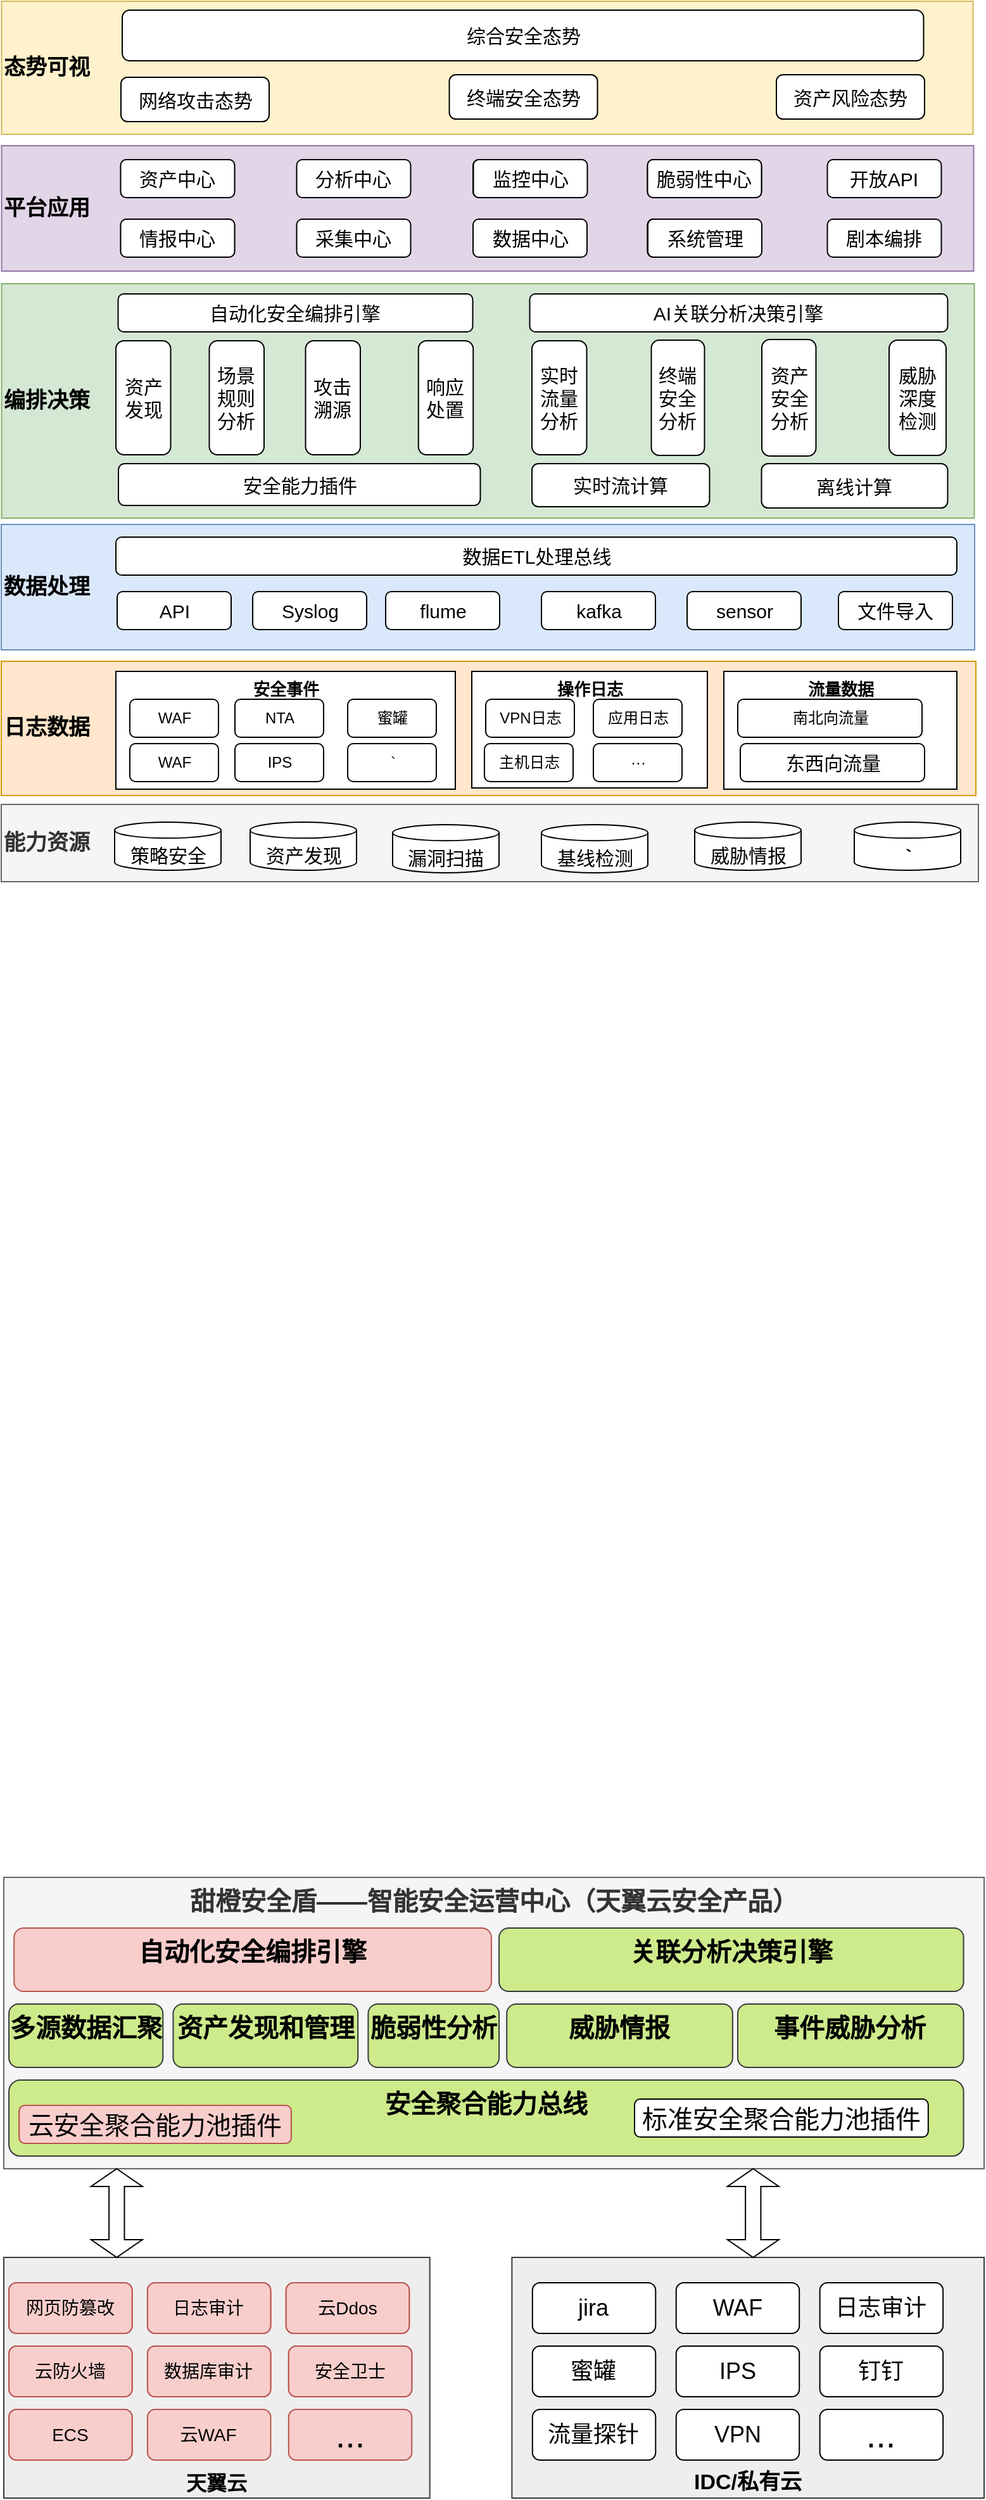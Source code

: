 <mxfile version="14.4.3" type="github">
  <diagram id="Q0dinJjuY7_bGVkL981h" name="Page-1">
    <mxGraphModel dx="1673" dy="896" grid="0" gridSize="10" guides="1" tooltips="1" connect="1" arrows="1" fold="1" page="1" pageScale="1" pageWidth="827" pageHeight="1169" math="0" shadow="0">
      <root>
        <mxCell id="0" />
        <mxCell id="1" parent="0" />
        <mxCell id="mDeV0m1zQuy4_qUxx2Un-1" value="日志数据" style="rounded=0;whiteSpace=wrap;html=1;align=left;fontStyle=1;fontSize=17;fillColor=#ffe6cc;strokeColor=#d79b00;" vertex="1" parent="1">
          <mxGeometry x="14" y="533" width="769.5" height="106" as="geometry" />
        </mxCell>
        <mxCell id="mDeV0m1zQuy4_qUxx2Un-2" value="数据处理" style="rounded=0;whiteSpace=wrap;html=1;align=left;fontStyle=1;fontSize=17;fillColor=#dae8fc;strokeColor=#6c8ebf;" vertex="1" parent="1">
          <mxGeometry x="14" y="425" width="768.5" height="99" as="geometry" />
        </mxCell>
        <mxCell id="mDeV0m1zQuy4_qUxx2Un-3" value="编排决策" style="rounded=0;whiteSpace=wrap;html=1;align=left;fontStyle=1;fontSize=17;fillColor=#d5e8d4;strokeColor=#82b366;" vertex="1" parent="1">
          <mxGeometry x="14.25" y="235" width="768" height="185" as="geometry" />
        </mxCell>
        <mxCell id="mDeV0m1zQuy4_qUxx2Un-4" value="平台应用" style="rounded=0;whiteSpace=wrap;html=1;align=left;fontStyle=1;fontSize=17;fillColor=#e1d5e7;strokeColor=#9673a6;" vertex="1" parent="1">
          <mxGeometry x="14.25" y="126" width="767.5" height="99" as="geometry" />
        </mxCell>
        <mxCell id="mDeV0m1zQuy4_qUxx2Un-5" value="态势可视" style="rounded=0;whiteSpace=wrap;html=1;align=left;fontSize=17;fontStyle=1;fillColor=#fff2cc;strokeColor=#d6b656;" vertex="1" parent="1">
          <mxGeometry x="14.25" y="12" width="767" height="105" as="geometry" />
        </mxCell>
        <mxCell id="mDeV0m1zQuy4_qUxx2Un-6" value="安全事件" style="rounded=0;whiteSpace=wrap;html=1;verticalAlign=top;fontStyle=1;fontSize=13;" vertex="1" parent="1">
          <mxGeometry x="104.5" y="541" width="268" height="93" as="geometry" />
        </mxCell>
        <mxCell id="mDeV0m1zQuy4_qUxx2Un-7" value="API" style="rounded=1;whiteSpace=wrap;html=1;align=center;fillColor=#ffffff;strokeColor=#000000;fontSize=15;fontColor=#000000;fontStyle=0;" vertex="1" parent="1">
          <mxGeometry x="105.5" y="478" width="90" height="30" as="geometry" />
        </mxCell>
        <mxCell id="mDeV0m1zQuy4_qUxx2Un-8" value="Syslog" style="rounded=1;whiteSpace=wrap;html=1;align=center;fontSize=15;" vertex="1" parent="1">
          <mxGeometry x="212.5" y="478" width="90" height="30" as="geometry" />
        </mxCell>
        <mxCell id="mDeV0m1zQuy4_qUxx2Un-9" value="flume" style="rounded=1;whiteSpace=wrap;html=1;align=center;fontSize=15;" vertex="1" parent="1">
          <mxGeometry x="317.5" y="478" width="90" height="30" as="geometry" />
        </mxCell>
        <mxCell id="mDeV0m1zQuy4_qUxx2Un-10" value="kafka" style="rounded=1;whiteSpace=wrap;html=1;align=center;fontSize=15;" vertex="1" parent="1">
          <mxGeometry x="440.5" y="478" width="90" height="30" as="geometry" />
        </mxCell>
        <mxCell id="mDeV0m1zQuy4_qUxx2Un-11" value="sensor" style="rounded=1;whiteSpace=wrap;html=1;align=center;fillColor=#ffffff;strokeColor=#000000;fontSize=15;fontColor=#000000;fontStyle=0;" vertex="1" parent="1">
          <mxGeometry x="555.5" y="478" width="90" height="30" as="geometry" />
        </mxCell>
        <mxCell id="mDeV0m1zQuy4_qUxx2Un-12" value="文件导入" style="rounded=1;whiteSpace=wrap;html=1;align=center;fontSize=15;" vertex="1" parent="1">
          <mxGeometry x="675" y="478" width="90" height="30" as="geometry" />
        </mxCell>
        <mxCell id="mDeV0m1zQuy4_qUxx2Un-13" value="能力资源" style="rounded=0;whiteSpace=wrap;html=1;align=left;fontStyle=1;fontSize=17;fillColor=#f5f5f5;strokeColor=#666666;fontColor=#333333;" vertex="1" parent="1">
          <mxGeometry x="14" y="646" width="771.5" height="61" as="geometry" />
        </mxCell>
        <mxCell id="mDeV0m1zQuy4_qUxx2Un-14" value="" style="group;" vertex="1" connectable="0" parent="1">
          <mxGeometry x="16" y="1493" width="774" height="490" as="geometry" />
        </mxCell>
        <mxCell id="mDeV0m1zQuy4_qUxx2Un-15" value="天翼云" style="rounded=0;whiteSpace=wrap;html=1;fillColor=#eeeeee;strokeColor=#36393d;verticalAlign=bottom;fontStyle=1;fontSize=16;" vertex="1" parent="mDeV0m1zQuy4_qUxx2Un-14">
          <mxGeometry y="300" width="336.346" height="190" as="geometry" />
        </mxCell>
        <mxCell id="mDeV0m1zQuy4_qUxx2Un-16" value="IDC/私有云" style="rounded=0;whiteSpace=wrap;html=1;verticalAlign=bottom;fillColor=#eeeeee;strokeColor=#36393d;fontStyle=1;fontSize=17;" vertex="1" parent="mDeV0m1zQuy4_qUxx2Un-14">
          <mxGeometry x="401.183" y="300" width="372.817" height="190" as="geometry" />
        </mxCell>
        <mxCell id="mDeV0m1zQuy4_qUxx2Un-17" value="ECS" style="rounded=1;whiteSpace=wrap;html=1;fontSize=14;fillColor=#f8cecc;strokeColor=#b85450;" vertex="1" parent="mDeV0m1zQuy4_qUxx2Un-14">
          <mxGeometry x="4.052" y="420" width="97.257" height="40" as="geometry" />
        </mxCell>
        <mxCell id="mDeV0m1zQuy4_qUxx2Un-18" value="云WAF" style="rounded=1;whiteSpace=wrap;html=1;fontSize=14;fillColor=#f8cecc;strokeColor=#b85450;" vertex="1" parent="mDeV0m1zQuy4_qUxx2Un-14">
          <mxGeometry x="113.466" y="420" width="97.257" height="40" as="geometry" />
        </mxCell>
        <mxCell id="mDeV0m1zQuy4_qUxx2Un-19" value="..." style="rounded=1;whiteSpace=wrap;html=1;fontSize=28;fillColor=#f8cecc;strokeColor=#b85450;" vertex="1" parent="mDeV0m1zQuy4_qUxx2Un-14">
          <mxGeometry x="224.906" y="420" width="97.257" height="40" as="geometry" />
        </mxCell>
        <mxCell id="mDeV0m1zQuy4_qUxx2Un-20" value="云防火墙" style="rounded=1;whiteSpace=wrap;html=1;fontSize=14;fillColor=#f8cecc;strokeColor=#b85450;" vertex="1" parent="mDeV0m1zQuy4_qUxx2Un-14">
          <mxGeometry x="4.052" y="370" width="97.257" height="40" as="geometry" />
        </mxCell>
        <mxCell id="mDeV0m1zQuy4_qUxx2Un-21" value="数据库审计" style="rounded=1;whiteSpace=wrap;html=1;fontSize=14;fillColor=#f8cecc;strokeColor=#b85450;" vertex="1" parent="mDeV0m1zQuy4_qUxx2Un-14">
          <mxGeometry x="113.466" y="370" width="97.257" height="40" as="geometry" />
        </mxCell>
        <mxCell id="mDeV0m1zQuy4_qUxx2Un-22" value="安全卫士" style="rounded=1;whiteSpace=wrap;html=1;fontSize=14;fillColor=#f8cecc;strokeColor=#b85450;" vertex="1" parent="mDeV0m1zQuy4_qUxx2Un-14">
          <mxGeometry x="224.906" y="370" width="97.257" height="40" as="geometry" />
        </mxCell>
        <mxCell id="mDeV0m1zQuy4_qUxx2Un-23" value="网页防篡改" style="rounded=1;whiteSpace=wrap;html=1;fontSize=14;fillColor=#f8cecc;strokeColor=#b85450;" vertex="1" parent="mDeV0m1zQuy4_qUxx2Un-14">
          <mxGeometry x="4.052" y="320" width="97.257" height="40" as="geometry" />
        </mxCell>
        <mxCell id="mDeV0m1zQuy4_qUxx2Un-24" value="日志审计" style="rounded=1;whiteSpace=wrap;html=1;fontSize=14;fillColor=#f8cecc;strokeColor=#b85450;" vertex="1" parent="mDeV0m1zQuy4_qUxx2Un-14">
          <mxGeometry x="113.466" y="320" width="97.257" height="40" as="geometry" />
        </mxCell>
        <mxCell id="mDeV0m1zQuy4_qUxx2Un-25" value="云Ddos" style="rounded=1;whiteSpace=wrap;html=1;fontSize=14;fillColor=#f8cecc;strokeColor=#b85450;" vertex="1" parent="mDeV0m1zQuy4_qUxx2Un-14">
          <mxGeometry x="222.88" y="320" width="97.257" height="40" as="geometry" />
        </mxCell>
        <mxCell id="mDeV0m1zQuy4_qUxx2Un-26" value="jira" style="rounded=1;whiteSpace=wrap;html=1;shadow=0;fontSize=18;" vertex="1" parent="mDeV0m1zQuy4_qUxx2Un-14">
          <mxGeometry x="417.393" y="320" width="97.257" height="40" as="geometry" />
        </mxCell>
        <mxCell id="mDeV0m1zQuy4_qUxx2Un-27" value="蜜罐" style="rounded=1;whiteSpace=wrap;html=1;shadow=0;fontSize=18;" vertex="1" parent="mDeV0m1zQuy4_qUxx2Un-14">
          <mxGeometry x="417.393" y="370" width="97.257" height="40" as="geometry" />
        </mxCell>
        <mxCell id="mDeV0m1zQuy4_qUxx2Un-28" value="WAF" style="rounded=1;whiteSpace=wrap;html=1;shadow=0;fontSize=18;" vertex="1" parent="mDeV0m1zQuy4_qUxx2Un-14">
          <mxGeometry x="530.859" y="320" width="97.257" height="40" as="geometry" />
        </mxCell>
        <mxCell id="mDeV0m1zQuy4_qUxx2Un-29" value="IPS" style="rounded=1;whiteSpace=wrap;html=1;shadow=0;fontSize=18;" vertex="1" parent="mDeV0m1zQuy4_qUxx2Un-14">
          <mxGeometry x="530.859" y="370" width="97.257" height="40" as="geometry" />
        </mxCell>
        <mxCell id="mDeV0m1zQuy4_qUxx2Un-30" value="日志审计" style="rounded=1;whiteSpace=wrap;html=1;shadow=0;fontSize=18;" vertex="1" parent="mDeV0m1zQuy4_qUxx2Un-14">
          <mxGeometry x="644.325" y="320" width="97.257" height="40" as="geometry" />
        </mxCell>
        <mxCell id="mDeV0m1zQuy4_qUxx2Un-31" value="钉钉" style="rounded=1;whiteSpace=wrap;html=1;shadow=0;fontSize=18;" vertex="1" parent="mDeV0m1zQuy4_qUxx2Un-14">
          <mxGeometry x="644.325" y="370" width="97.257" height="40" as="geometry" />
        </mxCell>
        <mxCell id="mDeV0m1zQuy4_qUxx2Un-32" value="甜橙安全盾——智能安全运营中心（天翼云安全产品）" style="rounded=0;whiteSpace=wrap;html=1;fontSize=20;verticalAlign=top;fillColor=#f5f5f5;strokeColor=#666666;fontColor=#333333;fontStyle=1;" vertex="1" parent="mDeV0m1zQuy4_qUxx2Un-14">
          <mxGeometry width="774" height="230" as="geometry" />
        </mxCell>
        <mxCell id="mDeV0m1zQuy4_qUxx2Un-33" value="" style="shape=doubleArrow;direction=south;whiteSpace=wrap;html=1;fontSize=17;" vertex="1" parent="mDeV0m1zQuy4_qUxx2Un-14">
          <mxGeometry x="68.89" y="230" width="40.524" height="70" as="geometry" />
        </mxCell>
        <mxCell id="mDeV0m1zQuy4_qUxx2Un-34" value="" style="shape=doubleArrow;direction=south;whiteSpace=wrap;html=1;fontSize=17;" vertex="1" parent="mDeV0m1zQuy4_qUxx2Un-14">
          <mxGeometry x="571.382" y="230" width="40.524" height="70" as="geometry" />
        </mxCell>
        <mxCell id="mDeV0m1zQuy4_qUxx2Un-35" value="安全聚合能力总线" style="rounded=1;whiteSpace=wrap;html=1;fontSize=20;fillColor=#cdeb8b;strokeColor=#36393d;verticalAlign=top;fontStyle=1;" vertex="1" parent="mDeV0m1zQuy4_qUxx2Un-14">
          <mxGeometry x="4.052" y="160" width="753.738" height="60" as="geometry" />
        </mxCell>
        <mxCell id="mDeV0m1zQuy4_qUxx2Un-36" value="云安全聚合能力池插件" style="rounded=1;whiteSpace=wrap;html=1;shadow=0;strokeColor=#b85450;fillColor=#f8cecc;fontSize=20;" vertex="1" parent="mDeV0m1zQuy4_qUxx2Un-14">
          <mxGeometry x="12.157" y="180" width="214.775" height="30" as="geometry" />
        </mxCell>
        <mxCell id="mDeV0m1zQuy4_qUxx2Un-37" value="标准安全聚合能力池插件" style="rounded=1;whiteSpace=wrap;html=1;shadow=0;strokeColor=#000000;fillColor=#ffffff;fontSize=20;" vertex="1" parent="mDeV0m1zQuy4_qUxx2Un-14">
          <mxGeometry x="498" y="175" width="231.89" height="30" as="geometry" />
        </mxCell>
        <mxCell id="mDeV0m1zQuy4_qUxx2Un-38" value="多源数据汇聚" style="rounded=1;whiteSpace=wrap;html=1;fontSize=20;fillColor=#cdeb8b;strokeColor=#36393d;verticalAlign=top;fontStyle=1;" vertex="1" parent="mDeV0m1zQuy4_qUxx2Un-14">
          <mxGeometry x="4.052" y="100" width="121.571" height="50" as="geometry" />
        </mxCell>
        <mxCell id="mDeV0m1zQuy4_qUxx2Un-39" value="资产发现和管理" style="rounded=1;whiteSpace=wrap;html=1;fontSize=20;fillColor=#cdeb8b;strokeColor=#36393d;verticalAlign=top;fontStyle=1;" vertex="1" parent="mDeV0m1zQuy4_qUxx2Un-14">
          <mxGeometry x="133.728" y="100" width="145.885" height="50" as="geometry" />
        </mxCell>
        <mxCell id="mDeV0m1zQuy4_qUxx2Un-40" value="脆弱性分析" style="rounded=1;whiteSpace=wrap;html=1;fontSize=20;fillColor=#cdeb8b;strokeColor=#36393d;verticalAlign=top;fontStyle=1;" vertex="1" parent="mDeV0m1zQuy4_qUxx2Un-14">
          <mxGeometry x="287.717" y="100" width="103.335" height="50" as="geometry" />
        </mxCell>
        <mxCell id="mDeV0m1zQuy4_qUxx2Un-41" value="自动化安全编排引擎" style="rounded=1;whiteSpace=wrap;html=1;fontSize=20;fillColor=#f8cecc;strokeColor=#b85450;verticalAlign=top;fontStyle=1;" vertex="1" parent="mDeV0m1zQuy4_qUxx2Un-14">
          <mxGeometry x="8.105" y="40" width="376.869" height="50" as="geometry" />
        </mxCell>
        <mxCell id="mDeV0m1zQuy4_qUxx2Un-42" value="威胁情报" style="rounded=1;whiteSpace=wrap;html=1;fontSize=20;fillColor=#cdeb8b;strokeColor=#36393d;verticalAlign=top;fontStyle=1;" vertex="1" parent="mDeV0m1zQuy4_qUxx2Un-14">
          <mxGeometry x="397.131" y="100" width="178.304" height="50" as="geometry" />
        </mxCell>
        <mxCell id="mDeV0m1zQuy4_qUxx2Un-43" value="事件威胁分析" style="rounded=1;whiteSpace=wrap;html=1;fontSize=20;fillColor=#cdeb8b;strokeColor=#36393d;verticalAlign=top;fontStyle=1;" vertex="1" parent="mDeV0m1zQuy4_qUxx2Un-14">
          <mxGeometry x="579.487" y="100" width="178.304" height="50" as="geometry" />
        </mxCell>
        <mxCell id="mDeV0m1zQuy4_qUxx2Un-44" value="流量探针" style="rounded=1;whiteSpace=wrap;html=1;shadow=0;fontSize=18;" vertex="1" parent="mDeV0m1zQuy4_qUxx2Un-14">
          <mxGeometry x="417.393" y="420" width="97.257" height="40" as="geometry" />
        </mxCell>
        <mxCell id="mDeV0m1zQuy4_qUxx2Un-45" value="VPN" style="rounded=1;whiteSpace=wrap;html=1;shadow=0;fontSize=18;" vertex="1" parent="mDeV0m1zQuy4_qUxx2Un-14">
          <mxGeometry x="530.859" y="420" width="97.257" height="40" as="geometry" />
        </mxCell>
        <mxCell id="mDeV0m1zQuy4_qUxx2Un-46" value="&lt;span style=&quot;font-size: 28px&quot;&gt;...&lt;/span&gt;" style="rounded=1;whiteSpace=wrap;html=1;shadow=0;fontSize=18;" vertex="1" parent="mDeV0m1zQuy4_qUxx2Un-14">
          <mxGeometry x="644.325" y="420" width="97.257" height="40" as="geometry" />
        </mxCell>
        <mxCell id="mDeV0m1zQuy4_qUxx2Un-47" value="关联分析决策引擎" style="rounded=1;whiteSpace=wrap;html=1;fontSize=20;fillColor=#cdeb8b;strokeColor=#36393d;verticalAlign=top;fontStyle=1;" vertex="1" parent="mDeV0m1zQuy4_qUxx2Un-14">
          <mxGeometry x="391.052" y="40" width="366.738" height="50" as="geometry" />
        </mxCell>
        <mxCell id="mDeV0m1zQuy4_qUxx2Un-48" value="云安全聚合能力池插件" style="rounded=1;whiteSpace=wrap;html=1;shadow=0;strokeColor=#b85450;fillColor=#f8cecc;fontSize=20;" vertex="1" parent="mDeV0m1zQuy4_qUxx2Un-14">
          <mxGeometry x="12.157" y="180" width="214.775" height="30" as="geometry" />
        </mxCell>
        <mxCell id="mDeV0m1zQuy4_qUxx2Un-49" value="网页防篡改" style="rounded=1;whiteSpace=wrap;html=1;fontSize=14;fillColor=#f8cecc;strokeColor=#b85450;" vertex="1" parent="mDeV0m1zQuy4_qUxx2Un-14">
          <mxGeometry x="4.052" y="320" width="97.257" height="40" as="geometry" />
        </mxCell>
        <mxCell id="mDeV0m1zQuy4_qUxx2Un-50" value="日志审计" style="rounded=1;whiteSpace=wrap;html=1;fontSize=14;fillColor=#f8cecc;strokeColor=#b85450;" vertex="1" parent="mDeV0m1zQuy4_qUxx2Un-14">
          <mxGeometry x="113.466" y="320" width="97.257" height="40" as="geometry" />
        </mxCell>
        <mxCell id="mDeV0m1zQuy4_qUxx2Un-51" value="云Ddos" style="rounded=1;whiteSpace=wrap;html=1;fontSize=14;fillColor=#f8cecc;strokeColor=#b85450;" vertex="1" parent="mDeV0m1zQuy4_qUxx2Un-14">
          <mxGeometry x="222.88" y="320" width="97.257" height="40" as="geometry" />
        </mxCell>
        <mxCell id="mDeV0m1zQuy4_qUxx2Un-52" value="云防火墙" style="rounded=1;whiteSpace=wrap;html=1;fontSize=14;fillColor=#f8cecc;strokeColor=#b85450;" vertex="1" parent="mDeV0m1zQuy4_qUxx2Un-14">
          <mxGeometry x="4.052" y="370" width="97.257" height="40" as="geometry" />
        </mxCell>
        <mxCell id="mDeV0m1zQuy4_qUxx2Un-53" value="数据库审计" style="rounded=1;whiteSpace=wrap;html=1;fontSize=14;fillColor=#f8cecc;strokeColor=#b85450;" vertex="1" parent="mDeV0m1zQuy4_qUxx2Un-14">
          <mxGeometry x="113.466" y="370" width="97.257" height="40" as="geometry" />
        </mxCell>
        <mxCell id="mDeV0m1zQuy4_qUxx2Un-54" value="安全卫士" style="rounded=1;whiteSpace=wrap;html=1;fontSize=14;fillColor=#f8cecc;strokeColor=#b85450;" vertex="1" parent="mDeV0m1zQuy4_qUxx2Un-14">
          <mxGeometry x="224.906" y="370" width="97.257" height="40" as="geometry" />
        </mxCell>
        <mxCell id="mDeV0m1zQuy4_qUxx2Un-55" value="ECS" style="rounded=1;whiteSpace=wrap;html=1;fontSize=14;fillColor=#f8cecc;strokeColor=#b85450;" vertex="1" parent="mDeV0m1zQuy4_qUxx2Un-14">
          <mxGeometry x="4.052" y="420" width="97.257" height="40" as="geometry" />
        </mxCell>
        <mxCell id="mDeV0m1zQuy4_qUxx2Un-56" value="策略安全" style="strokeWidth=1;html=1;shape=mxgraph.flowchart.database;whiteSpace=wrap;fontSize=15;verticalAlign=bottom;" vertex="1" parent="1">
          <mxGeometry x="103.5" y="660" width="84" height="38" as="geometry" />
        </mxCell>
        <mxCell id="mDeV0m1zQuy4_qUxx2Un-57" value="资产发现" style="strokeWidth=1;html=1;shape=mxgraph.flowchart.database;whiteSpace=wrap;fontSize=15;verticalAlign=bottom;" vertex="1" parent="1">
          <mxGeometry x="210.5" y="660" width="84" height="38" as="geometry" />
        </mxCell>
        <mxCell id="mDeV0m1zQuy4_qUxx2Un-58" value="漏洞扫描" style="strokeWidth=1;html=1;shape=mxgraph.flowchart.database;whiteSpace=wrap;fontSize=15;verticalAlign=bottom;" vertex="1" parent="1">
          <mxGeometry x="323" y="662" width="84" height="38" as="geometry" />
        </mxCell>
        <mxCell id="mDeV0m1zQuy4_qUxx2Un-59" value="基线检测" style="strokeWidth=1;html=1;shape=mxgraph.flowchart.database;whiteSpace=wrap;fontSize=15;verticalAlign=bottom;" vertex="1" parent="1">
          <mxGeometry x="440.5" y="662" width="84" height="38" as="geometry" />
        </mxCell>
        <mxCell id="mDeV0m1zQuy4_qUxx2Un-60" value="威胁情报" style="strokeWidth=1;html=1;shape=mxgraph.flowchart.database;whiteSpace=wrap;fontSize=15;verticalAlign=bottom;" vertex="1" parent="1">
          <mxGeometry x="561.5" y="660" width="84" height="38" as="geometry" />
        </mxCell>
        <mxCell id="mDeV0m1zQuy4_qUxx2Un-61" value="&lt;b&gt;```&lt;/b&gt;" style="strokeWidth=1;html=1;shape=mxgraph.flowchart.database;whiteSpace=wrap;fontSize=15;verticalAlign=bottom;" vertex="1" parent="1">
          <mxGeometry x="687.5" y="660" width="84" height="38" as="geometry" />
        </mxCell>
        <mxCell id="mDeV0m1zQuy4_qUxx2Un-62" value="安全能力插件" style="rounded=1;whiteSpace=wrap;html=1;align=center;fontSize=15;fontStyle=0;fillColor=#ffffff;strokeColor=#000000;fontColor=#000000;" vertex="1" parent="1">
          <mxGeometry x="106.5" y="377" width="285.75" height="33" as="geometry" />
        </mxCell>
        <mxCell id="mDeV0m1zQuy4_qUxx2Un-63" value="操作日志" style="rounded=0;whiteSpace=wrap;html=1;verticalAlign=top;fontStyle=1;fontSize=13;" vertex="1" parent="1">
          <mxGeometry x="385.5" y="541" width="186" height="92" as="geometry" />
        </mxCell>
        <mxCell id="mDeV0m1zQuy4_qUxx2Un-64" value="流量数据" style="rounded=0;whiteSpace=wrap;html=1;verticalAlign=top;fontStyle=1;fontSize=13;" vertex="1" parent="1">
          <mxGeometry x="584.5" y="541" width="184" height="93" as="geometry" />
        </mxCell>
        <mxCell id="mDeV0m1zQuy4_qUxx2Un-65" value="WAF" style="rounded=1;whiteSpace=wrap;html=1;" vertex="1" parent="1">
          <mxGeometry x="115.5" y="598" width="70" height="30" as="geometry" />
        </mxCell>
        <mxCell id="mDeV0m1zQuy4_qUxx2Un-66" value="IPS" style="rounded=1;whiteSpace=wrap;html=1;" vertex="1" parent="1">
          <mxGeometry x="198.5" y="598" width="70" height="30" as="geometry" />
        </mxCell>
        <mxCell id="mDeV0m1zQuy4_qUxx2Un-67" value="```" style="rounded=1;whiteSpace=wrap;html=1;" vertex="1" parent="1">
          <mxGeometry x="287.5" y="598" width="70" height="30" as="geometry" />
        </mxCell>
        <mxCell id="mDeV0m1zQuy4_qUxx2Un-68" value="WAF" style="rounded=1;whiteSpace=wrap;html=1;" vertex="1" parent="1">
          <mxGeometry x="115.5" y="563" width="70" height="30" as="geometry" />
        </mxCell>
        <mxCell id="mDeV0m1zQuy4_qUxx2Un-69" value="NTA" style="rounded=1;whiteSpace=wrap;html=1;" vertex="1" parent="1">
          <mxGeometry x="198.5" y="563" width="70" height="30" as="geometry" />
        </mxCell>
        <mxCell id="mDeV0m1zQuy4_qUxx2Un-70" value="蜜罐" style="rounded=1;whiteSpace=wrap;html=1;" vertex="1" parent="1">
          <mxGeometry x="287.5" y="563" width="70" height="30" as="geometry" />
        </mxCell>
        <mxCell id="mDeV0m1zQuy4_qUxx2Un-71" value="VPN日志" style="rounded=1;whiteSpace=wrap;html=1;" vertex="1" parent="1">
          <mxGeometry x="396.5" y="563" width="70" height="30" as="geometry" />
        </mxCell>
        <mxCell id="mDeV0m1zQuy4_qUxx2Un-72" value="主机日志" style="rounded=1;whiteSpace=wrap;html=1;" vertex="1" parent="1">
          <mxGeometry x="395.5" y="598" width="70" height="30" as="geometry" />
        </mxCell>
        <mxCell id="mDeV0m1zQuy4_qUxx2Un-73" value="应用日志" style="rounded=1;whiteSpace=wrap;html=1;" vertex="1" parent="1">
          <mxGeometry x="481.5" y="563" width="70" height="30" as="geometry" />
        </mxCell>
        <mxCell id="mDeV0m1zQuy4_qUxx2Un-74" value="···" style="rounded=1;whiteSpace=wrap;html=1;" vertex="1" parent="1">
          <mxGeometry x="481.5" y="598" width="70" height="30" as="geometry" />
        </mxCell>
        <mxCell id="mDeV0m1zQuy4_qUxx2Un-75" value="南北向流量" style="rounded=1;whiteSpace=wrap;html=1;" vertex="1" parent="1">
          <mxGeometry x="595.5" y="563" width="145.5" height="30" as="geometry" />
        </mxCell>
        <mxCell id="mDeV0m1zQuy4_qUxx2Un-76" value="东西向流量" style="rounded=1;whiteSpace=wrap;html=1;fillColor=#ffffff;strokeColor=#000000;fontColor=#000000;fontSize=15;fontStyle=0;" vertex="1" parent="1">
          <mxGeometry x="597.5" y="598" width="145.5" height="30" as="geometry" />
        </mxCell>
        <mxCell id="mDeV0m1zQuy4_qUxx2Un-77" value="数据ETL处理总线" style="rounded=1;whiteSpace=wrap;html=1;align=center;fillColor=#ffffff;strokeColor=#000000;fontSize=15;fontColor=#000000;fontStyle=0;" vertex="1" parent="1">
          <mxGeometry x="104.5" y="435" width="664" height="30" as="geometry" />
        </mxCell>
        <mxCell id="mDeV0m1zQuy4_qUxx2Un-78" value="自动化安全编排引擎" style="rounded=1;whiteSpace=wrap;html=1;align=center;fillColor=#ffffff;strokeColor=#000000;fontSize=15;fontColor=#000000;fontStyle=0;" vertex="1" parent="1">
          <mxGeometry x="106.25" y="243" width="280" height="30" as="geometry" />
        </mxCell>
        <mxCell id="mDeV0m1zQuy4_qUxx2Un-79" value="AI关联分析决策引擎" style="rounded=1;whiteSpace=wrap;html=1;align=center;fillColor=#ffffff;strokeColor=#000000;fontSize=15;fontColor=#000000;fontStyle=0;" vertex="1" parent="1">
          <mxGeometry x="431.25" y="243" width="330" height="30" as="geometry" />
        </mxCell>
        <mxCell id="mDeV0m1zQuy4_qUxx2Un-80" value="实时流量分析" style="rounded=1;whiteSpace=wrap;html=1;fontSize=15;fillColor=#ffffff;strokeColor=#000000;fontColor=#000000;fontStyle=0;" vertex="1" parent="1">
          <mxGeometry x="433" y="280" width="43.25" height="90" as="geometry" />
        </mxCell>
        <mxCell id="mDeV0m1zQuy4_qUxx2Un-81" value="终端安全分析" style="rounded=1;whiteSpace=wrap;html=1;fontSize=15;fillColor=#ffffff;strokeColor=#000000;fontColor=#000000;fontStyle=0;" vertex="1" parent="1">
          <mxGeometry x="527.25" y="279.5" width="42" height="91" as="geometry" />
        </mxCell>
        <mxCell id="mDeV0m1zQuy4_qUxx2Un-82" value="威胁深度检测" style="rounded=1;whiteSpace=wrap;html=1;fontSize=15;fillColor=#ffffff;strokeColor=#000000;fontColor=#000000;fontStyle=0;" vertex="1" parent="1">
          <mxGeometry x="715" y="279.5" width="45" height="91" as="geometry" />
        </mxCell>
        <mxCell id="mDeV0m1zQuy4_qUxx2Un-83" value="资产安全分析" style="rounded=1;whiteSpace=wrap;html=1;fontSize=15;fillColor=#ffffff;strokeColor=#000000;fontColor=#000000;fontStyle=0;" vertex="1" parent="1">
          <mxGeometry x="614.5" y="279" width="42.75" height="92" as="geometry" />
        </mxCell>
        <mxCell id="mDeV0m1zQuy4_qUxx2Un-84" value="实时流计算" style="rounded=1;whiteSpace=wrap;html=1;fontSize=15;fillColor=#ffffff;strokeColor=#000000;fontColor=#000000;fontStyle=0;" vertex="1" parent="1">
          <mxGeometry x="433" y="377" width="140.25" height="34" as="geometry" />
        </mxCell>
        <mxCell id="mDeV0m1zQuy4_qUxx2Un-85" value="离线计算" style="rounded=1;whiteSpace=wrap;html=1;fontSize=15;fillColor=#ffffff;strokeColor=#000000;fontColor=#000000;fontStyle=0;" vertex="1" parent="1">
          <mxGeometry x="614.25" y="377" width="147" height="35" as="geometry" />
        </mxCell>
        <mxCell id="mDeV0m1zQuy4_qUxx2Un-86" value="资产发现" style="rounded=1;whiteSpace=wrap;html=1;fontSize=15;fillColor=#ffffff;strokeColor=#000000;fontColor=#000000;fontStyle=0;" vertex="1" parent="1">
          <mxGeometry x="104.5" y="280" width="43.25" height="90" as="geometry" />
        </mxCell>
        <mxCell id="mDeV0m1zQuy4_qUxx2Un-87" value="场景规则分析" style="rounded=1;whiteSpace=wrap;html=1;fontSize=15;fillColor=#ffffff;strokeColor=#000000;fontColor=#000000;fontStyle=0;" vertex="1" parent="1">
          <mxGeometry x="178.25" y="280" width="43.25" height="90" as="geometry" />
        </mxCell>
        <mxCell id="mDeV0m1zQuy4_qUxx2Un-88" value="攻击溯源" style="rounded=1;whiteSpace=wrap;html=1;fontSize=15;fillColor=#ffffff;strokeColor=#000000;fontColor=#000000;fontStyle=0;" vertex="1" parent="1">
          <mxGeometry x="254.25" y="280" width="43.25" height="90" as="geometry" />
        </mxCell>
        <mxCell id="mDeV0m1zQuy4_qUxx2Un-89" value="响应处置" style="rounded=1;whiteSpace=wrap;html=1;fontSize=15;fillColor=#ffffff;strokeColor=#000000;fontColor=#000000;fontStyle=0;" vertex="1" parent="1">
          <mxGeometry x="343.37" y="280" width="43.25" height="90" as="geometry" />
        </mxCell>
        <mxCell id="mDeV0m1zQuy4_qUxx2Un-90" value="综合安全态势" style="rounded=1;whiteSpace=wrap;html=1;fontSize=15;fontStyle=0;" vertex="1" parent="1">
          <mxGeometry x="109.5" y="19" width="632.75" height="40" as="geometry" />
        </mxCell>
        <mxCell id="mDeV0m1zQuy4_qUxx2Un-91" value="网络攻击态势" style="rounded=1;whiteSpace=wrap;html=1;fontSize=15;fontStyle=0;" vertex="1" parent="1">
          <mxGeometry x="108.5" y="72" width="117" height="35" as="geometry" />
        </mxCell>
        <mxCell id="mDeV0m1zQuy4_qUxx2Un-92" value="终端安全态势" style="rounded=1;whiteSpace=wrap;html=1;strokeWidth=1;fontSize=15;" vertex="1" parent="1">
          <mxGeometry x="367.75" y="70" width="117" height="35" as="geometry" />
        </mxCell>
        <mxCell id="mDeV0m1zQuy4_qUxx2Un-93" value="资产风险态势" style="rounded=1;whiteSpace=wrap;html=1;fontSize=15;fontStyle=0;" vertex="1" parent="1">
          <mxGeometry x="626" y="70" width="117" height="35" as="geometry" />
        </mxCell>
        <mxCell id="mDeV0m1zQuy4_qUxx2Un-94" value="资产中心" style="rounded=1;whiteSpace=wrap;html=1;align=center;fillColor=#dae8fc;strokeColor=#6c8ebf;fontSize=15;" vertex="1" parent="1">
          <mxGeometry x="108.25" y="137" width="90" height="30" as="geometry" />
        </mxCell>
        <mxCell id="mDeV0m1zQuy4_qUxx2Un-95" value="情报中心" style="rounded=1;whiteSpace=wrap;html=1;align=center;fillColor=#f8cecc;strokeColor=#b85450;fontSize=15;" vertex="1" parent="1">
          <mxGeometry x="108.25" y="184" width="90" height="30" as="geometry" />
        </mxCell>
        <mxCell id="mDeV0m1zQuy4_qUxx2Un-96" value="分析中心" style="rounded=1;whiteSpace=wrap;html=1;align=center;fillColor=#ffffff;strokeColor=#000000;fontSize=15;fontColor=#000000;fontStyle=0;" vertex="1" parent="1">
          <mxGeometry x="247.25" y="137" width="90" height="30" as="geometry" />
        </mxCell>
        <mxCell id="mDeV0m1zQuy4_qUxx2Un-97" value="采集中心" style="rounded=1;whiteSpace=wrap;html=1;align=center;fontSize=15;" vertex="1" parent="1">
          <mxGeometry x="247.25" y="184" width="90" height="30" as="geometry" />
        </mxCell>
        <mxCell id="mDeV0m1zQuy4_qUxx2Un-98" value="监控中心" style="rounded=1;whiteSpace=wrap;html=1;align=center;fontSize=15;" vertex="1" parent="1">
          <mxGeometry x="386.5" y="137" width="90" height="30" as="geometry" />
        </mxCell>
        <mxCell id="mDeV0m1zQuy4_qUxx2Un-99" value="数据中心" style="rounded=1;whiteSpace=wrap;html=1;align=center;fontSize=15;" vertex="1" parent="1">
          <mxGeometry x="386.5" y="184" width="90" height="30" as="geometry" />
        </mxCell>
        <mxCell id="mDeV0m1zQuy4_qUxx2Un-100" value="脆弱性中心" style="rounded=1;whiteSpace=wrap;html=1;align=center;fontSize=15;" vertex="1" parent="1">
          <mxGeometry x="524.25" y="137" width="90" height="30" as="geometry" />
        </mxCell>
        <mxCell id="mDeV0m1zQuy4_qUxx2Un-101" value="系统管理" style="rounded=1;whiteSpace=wrap;html=1;align=center;fontSize=15;" vertex="1" parent="1">
          <mxGeometry x="524.25" y="184" width="90" height="30" as="geometry" />
        </mxCell>
        <mxCell id="mDeV0m1zQuy4_qUxx2Un-102" value="开放API" style="rounded=1;whiteSpace=wrap;html=1;align=center;fillColor=#ffffff;strokeColor=#000000;fontSize=15;fontColor=#000000;fontStyle=0;" vertex="1" parent="1">
          <mxGeometry x="666.25" y="137" width="90" height="30" as="geometry" />
        </mxCell>
        <mxCell id="mDeV0m1zQuy4_qUxx2Un-103" value="剧本编排" style="rounded=1;whiteSpace=wrap;html=1;align=center;fillColor=#ffffff;strokeColor=#000000;fontSize=15;fontColor=#000000;fontStyle=0;" vertex="1" parent="1">
          <mxGeometry x="666.25" y="184" width="90" height="30" as="geometry" />
        </mxCell>
        <mxCell id="mDeV0m1zQuy4_qUxx2Un-104" value="脆弱性中心" style="rounded=1;whiteSpace=wrap;html=1;align=center;fillColor=#ffffff;strokeColor=#000000;fontSize=15;fontColor=#000000;fontStyle=0;" vertex="1" parent="1">
          <mxGeometry x="524.25" y="137" width="90" height="30" as="geometry" />
        </mxCell>
        <mxCell id="mDeV0m1zQuy4_qUxx2Un-105" value="系统管理" style="rounded=1;whiteSpace=wrap;html=1;align=center;fontSize=15;" vertex="1" parent="1">
          <mxGeometry x="524.25" y="184" width="90" height="30" as="geometry" />
        </mxCell>
        <mxCell id="mDeV0m1zQuy4_qUxx2Un-106" value="系统管理" style="rounded=1;whiteSpace=wrap;html=1;align=center;fillColor=#ffffff;strokeColor=#000000;fontSize=15;fontColor=#000000;fontStyle=0;" vertex="1" parent="1">
          <mxGeometry x="524.5" y="184" width="90" height="30" as="geometry" />
        </mxCell>
        <mxCell id="mDeV0m1zQuy4_qUxx2Un-107" value="监控中心" style="rounded=1;whiteSpace=wrap;html=1;align=center;fillColor=#ffffff;strokeColor=#000000;fontSize=15;fontColor=#000000;fontStyle=0;" vertex="1" parent="1">
          <mxGeometry x="386.75" y="137" width="90" height="30" as="geometry" />
        </mxCell>
        <mxCell id="mDeV0m1zQuy4_qUxx2Un-108" value="情报中心" style="rounded=1;whiteSpace=wrap;html=1;align=center;fillColor=#ffffff;strokeColor=#000000;fontSize=15;fontColor=#000000;fontStyle=0;" vertex="1" parent="1">
          <mxGeometry x="108.25" y="184" width="90" height="30" as="geometry" />
        </mxCell>
        <mxCell id="mDeV0m1zQuy4_qUxx2Un-109" value="资产中心" style="rounded=1;whiteSpace=wrap;html=1;align=center;fillColor=#ffffff;strokeColor=#000000;fontSize=15;fontColor=#000000;fontStyle=0;" vertex="1" parent="1">
          <mxGeometry x="108.25" y="137" width="90" height="30" as="geometry" />
        </mxCell>
      </root>
    </mxGraphModel>
  </diagram>
</mxfile>
